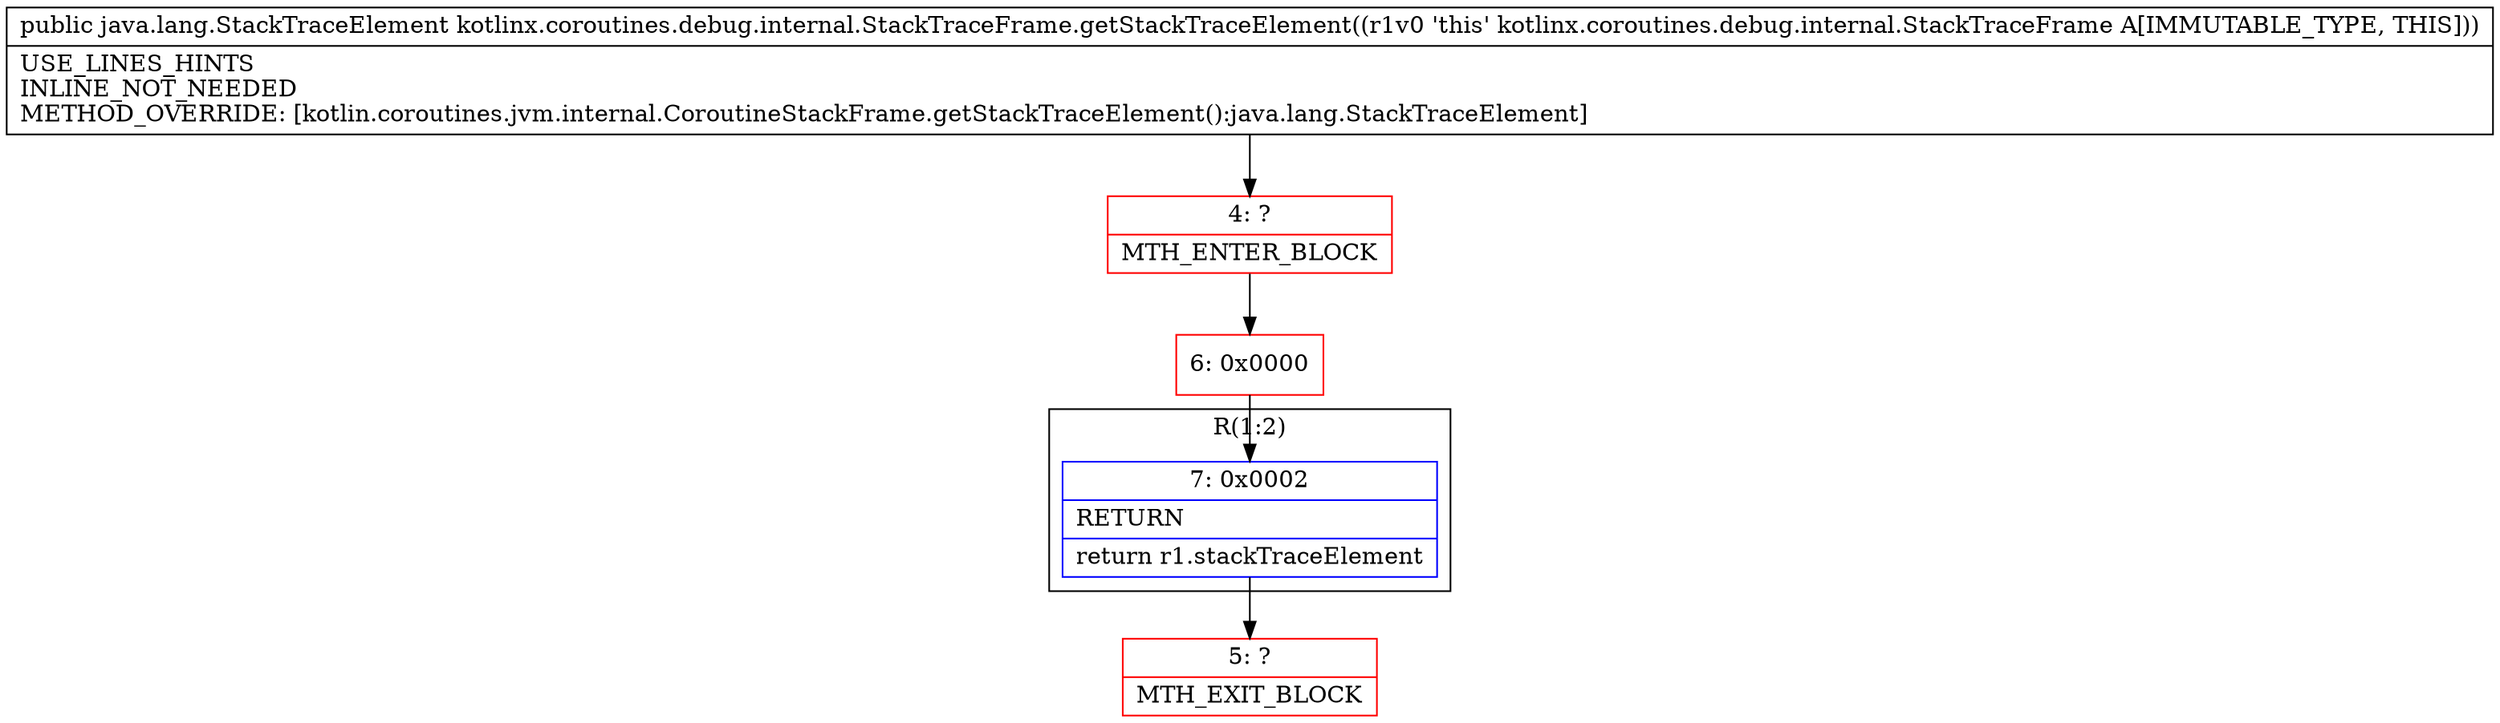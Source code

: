 digraph "CFG forkotlinx.coroutines.debug.internal.StackTraceFrame.getStackTraceElement()Ljava\/lang\/StackTraceElement;" {
subgraph cluster_Region_553096068 {
label = "R(1:2)";
node [shape=record,color=blue];
Node_7 [shape=record,label="{7\:\ 0x0002|RETURN\l|return r1.stackTraceElement\l}"];
}
Node_4 [shape=record,color=red,label="{4\:\ ?|MTH_ENTER_BLOCK\l}"];
Node_6 [shape=record,color=red,label="{6\:\ 0x0000}"];
Node_5 [shape=record,color=red,label="{5\:\ ?|MTH_EXIT_BLOCK\l}"];
MethodNode[shape=record,label="{public java.lang.StackTraceElement kotlinx.coroutines.debug.internal.StackTraceFrame.getStackTraceElement((r1v0 'this' kotlinx.coroutines.debug.internal.StackTraceFrame A[IMMUTABLE_TYPE, THIS]))  | USE_LINES_HINTS\lINLINE_NOT_NEEDED\lMETHOD_OVERRIDE: [kotlin.coroutines.jvm.internal.CoroutineStackFrame.getStackTraceElement():java.lang.StackTraceElement]\l}"];
MethodNode -> Node_4;Node_7 -> Node_5;
Node_4 -> Node_6;
Node_6 -> Node_7;
}

